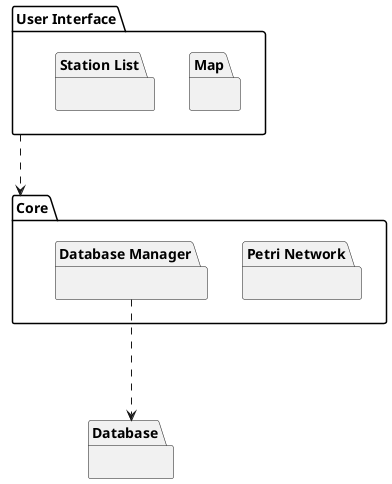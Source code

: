 @startuml

package "User Interface" as packet1 {
    package "Map" {
    }
    package "Station List" as packet2 {
    }
}

package "Core" {
    package "Petri Network" as packet3 {
    }
    package "Database Manager" as packet4 {
    }
}

package "Database" {
}

packet4 -.-> Database
packet1 -.-> Core

@enduml